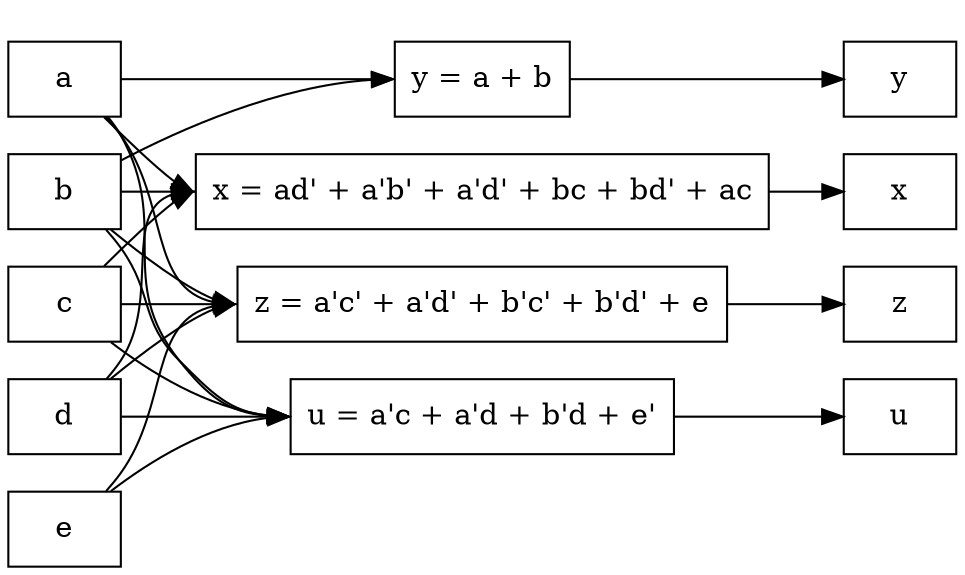 digraph {
	rankdir = LR;
	//splines="line";
	node [shape=box];
	//edge [dir=none];
	subgraph cluster_0 {
		a b c d e;
	}
	subgraph cluster_1 {
		style=invis
		fx [label="x = ad' + a'b' + a'd' + bc + bd' + ac"];
		fy [label="y = a + b"];
		fz [label="z = a'c' + a'd' + b'c' + b'd' + e"];
		fu [label="u = a'c + a'd + b'd + e'"];
	}
	subgraph cluster_2 {
		x, y, z, u;
	}

	{a,b,c,d} 	-> fx:w;
	{a,b} 		-> fy:w;
	{a,b,c,d,e} 	-> fz:w;
	{a,b,c,d,e} 	-> fu:w;

	fx -> x;
	fy -> y;
	fz -> z;
	fu -> u;

	{rank=same; a, b, c, d, e}
	{rank=same; x, y, z, u}
}
